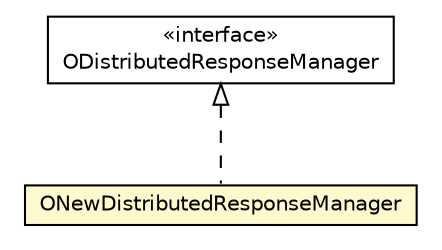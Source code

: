 #!/usr/local/bin/dot
#
# Class diagram 
# Generated by UMLGraph version R5_6-24-gf6e263 (http://www.umlgraph.org/)
#

digraph G {
	edge [fontname="Helvetica",fontsize=10,labelfontname="Helvetica",labelfontsize=10];
	node [fontname="Helvetica",fontsize=10,shape=plaintext];
	nodesep=0.25;
	ranksep=0.5;
	// com.orientechnologies.orient.server.distributed.ODistributedResponseManager
	c4683765 [label=<<table title="com.orientechnologies.orient.server.distributed.ODistributedResponseManager" border="0" cellborder="1" cellspacing="0" cellpadding="2" port="p" href="../ODistributedResponseManager.html">
		<tr><td><table border="0" cellspacing="0" cellpadding="1">
<tr><td align="center" balign="center"> &#171;interface&#187; </td></tr>
<tr><td align="center" balign="center"> ODistributedResponseManager </td></tr>
		</table></td></tr>
		</table>>, URL="../ODistributedResponseManager.html", fontname="Helvetica", fontcolor="black", fontsize=10.0];
	// com.orientechnologies.orient.server.distributed.impl.ONewDistributedResponseManager
	c4684079 [label=<<table title="com.orientechnologies.orient.server.distributed.impl.ONewDistributedResponseManager" border="0" cellborder="1" cellspacing="0" cellpadding="2" port="p" bgcolor="lemonChiffon" href="./ONewDistributedResponseManager.html">
		<tr><td><table border="0" cellspacing="0" cellpadding="1">
<tr><td align="center" balign="center"> ONewDistributedResponseManager </td></tr>
		</table></td></tr>
		</table>>, URL="./ONewDistributedResponseManager.html", fontname="Helvetica", fontcolor="black", fontsize=10.0];
	//com.orientechnologies.orient.server.distributed.impl.ONewDistributedResponseManager implements com.orientechnologies.orient.server.distributed.ODistributedResponseManager
	c4683765:p -> c4684079:p [dir=back,arrowtail=empty,style=dashed];
}

